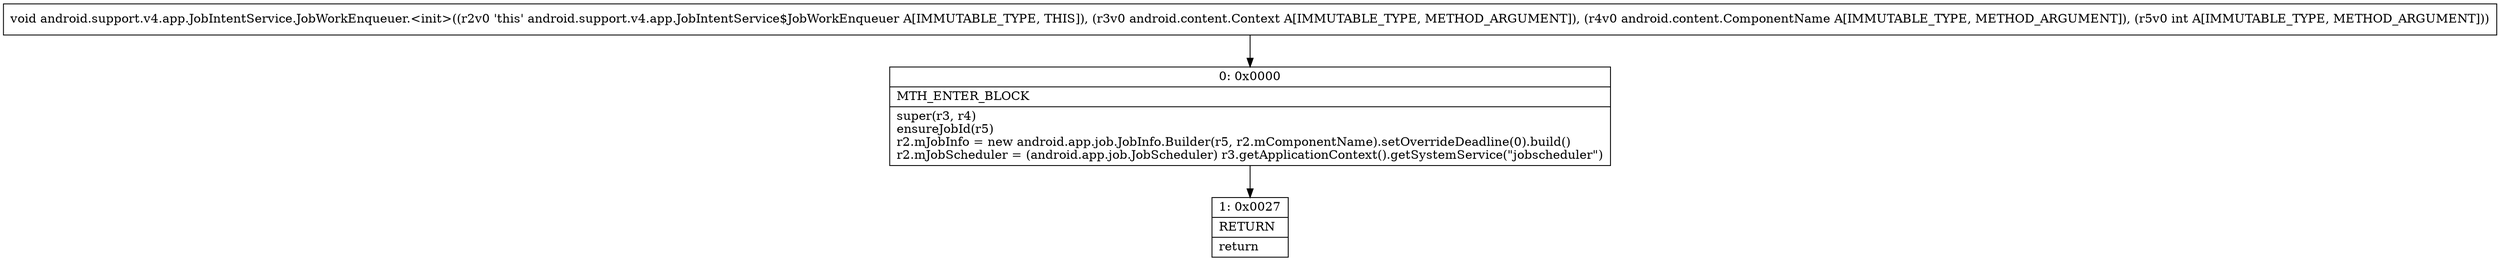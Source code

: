digraph "CFG forandroid.support.v4.app.JobIntentService.JobWorkEnqueuer.\<init\>(Landroid\/content\/Context;Landroid\/content\/ComponentName;I)V" {
Node_0 [shape=record,label="{0\:\ 0x0000|MTH_ENTER_BLOCK\l|super(r3, r4)\lensureJobId(r5)\lr2.mJobInfo = new android.app.job.JobInfo.Builder(r5, r2.mComponentName).setOverrideDeadline(0).build()\lr2.mJobScheduler = (android.app.job.JobScheduler) r3.getApplicationContext().getSystemService(\"jobscheduler\")\l}"];
Node_1 [shape=record,label="{1\:\ 0x0027|RETURN\l|return\l}"];
MethodNode[shape=record,label="{void android.support.v4.app.JobIntentService.JobWorkEnqueuer.\<init\>((r2v0 'this' android.support.v4.app.JobIntentService$JobWorkEnqueuer A[IMMUTABLE_TYPE, THIS]), (r3v0 android.content.Context A[IMMUTABLE_TYPE, METHOD_ARGUMENT]), (r4v0 android.content.ComponentName A[IMMUTABLE_TYPE, METHOD_ARGUMENT]), (r5v0 int A[IMMUTABLE_TYPE, METHOD_ARGUMENT])) }"];
MethodNode -> Node_0;
Node_0 -> Node_1;
}

